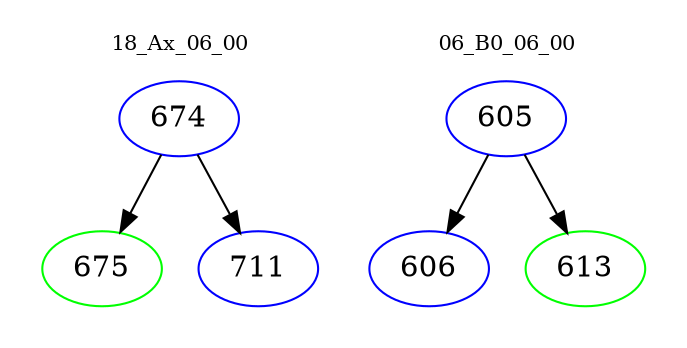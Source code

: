 digraph{
subgraph cluster_0 {
color = white
label = "18_Ax_06_00";
fontsize=10;
T0_674 [label="674", color="blue"]
T0_674 -> T0_675 [color="black"]
T0_675 [label="675", color="green"]
T0_674 -> T0_711 [color="black"]
T0_711 [label="711", color="blue"]
}
subgraph cluster_1 {
color = white
label = "06_B0_06_00";
fontsize=10;
T1_605 [label="605", color="blue"]
T1_605 -> T1_606 [color="black"]
T1_606 [label="606", color="blue"]
T1_605 -> T1_613 [color="black"]
T1_613 [label="613", color="green"]
}
}
